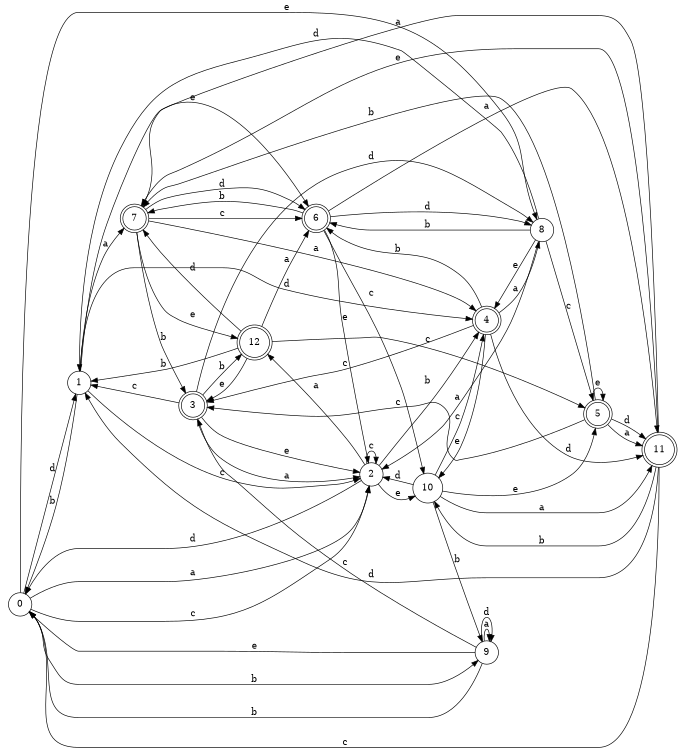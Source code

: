 digraph n11_6 {
__start0 [label="" shape="none"];

rankdir=LR;
size="8,5";

s0 [style="filled", color="black", fillcolor="white" shape="circle", label="0"];
s1 [style="filled", color="black", fillcolor="white" shape="circle", label="1"];
s2 [style="filled", color="black", fillcolor="white" shape="circle", label="2"];
s3 [style="rounded,filled", color="black", fillcolor="white" shape="doublecircle", label="3"];
s4 [style="rounded,filled", color="black", fillcolor="white" shape="doublecircle", label="4"];
s5 [style="rounded,filled", color="black", fillcolor="white" shape="doublecircle", label="5"];
s6 [style="rounded,filled", color="black", fillcolor="white" shape="doublecircle", label="6"];
s7 [style="rounded,filled", color="black", fillcolor="white" shape="doublecircle", label="7"];
s8 [style="filled", color="black", fillcolor="white" shape="circle", label="8"];
s9 [style="filled", color="black", fillcolor="white" shape="circle", label="9"];
s10 [style="filled", color="black", fillcolor="white" shape="circle", label="10"];
s11 [style="rounded,filled", color="black", fillcolor="white" shape="doublecircle", label="11"];
s12 [style="rounded,filled", color="black", fillcolor="white" shape="doublecircle", label="12"];
s0 -> s2 [label="a"];
s0 -> s9 [label="b"];
s0 -> s2 [label="c"];
s0 -> s1 [label="d"];
s0 -> s8 [label="e"];
s1 -> s7 [label="a"];
s1 -> s0 [label="b"];
s1 -> s2 [label="c"];
s1 -> s4 [label="d"];
s1 -> s6 [label="e"];
s2 -> s12 [label="a"];
s2 -> s4 [label="b"];
s2 -> s2 [label="c"];
s2 -> s0 [label="d"];
s2 -> s10 [label="e"];
s3 -> s2 [label="a"];
s3 -> s12 [label="b"];
s3 -> s1 [label="c"];
s3 -> s8 [label="d"];
s3 -> s2 [label="e"];
s4 -> s8 [label="a"];
s4 -> s6 [label="b"];
s4 -> s3 [label="c"];
s4 -> s11 [label="d"];
s4 -> s10 [label="e"];
s5 -> s11 [label="a"];
s5 -> s7 [label="b"];
s5 -> s3 [label="c"];
s5 -> s11 [label="d"];
s5 -> s5 [label="e"];
s6 -> s11 [label="a"];
s6 -> s7 [label="b"];
s6 -> s10 [label="c"];
s6 -> s8 [label="d"];
s6 -> s2 [label="e"];
s7 -> s4 [label="a"];
s7 -> s3 [label="b"];
s7 -> s6 [label="c"];
s7 -> s6 [label="d"];
s7 -> s12 [label="e"];
s8 -> s2 [label="a"];
s8 -> s6 [label="b"];
s8 -> s5 [label="c"];
s8 -> s1 [label="d"];
s8 -> s4 [label="e"];
s9 -> s9 [label="a"];
s9 -> s0 [label="b"];
s9 -> s3 [label="c"];
s9 -> s9 [label="d"];
s9 -> s0 [label="e"];
s10 -> s11 [label="a"];
s10 -> s9 [label="b"];
s10 -> s4 [label="c"];
s10 -> s2 [label="d"];
s10 -> s5 [label="e"];
s11 -> s7 [label="a"];
s11 -> s10 [label="b"];
s11 -> s0 [label="c"];
s11 -> s1 [label="d"];
s11 -> s7 [label="e"];
s12 -> s6 [label="a"];
s12 -> s1 [label="b"];
s12 -> s5 [label="c"];
s12 -> s7 [label="d"];
s12 -> s3 [label="e"];

}